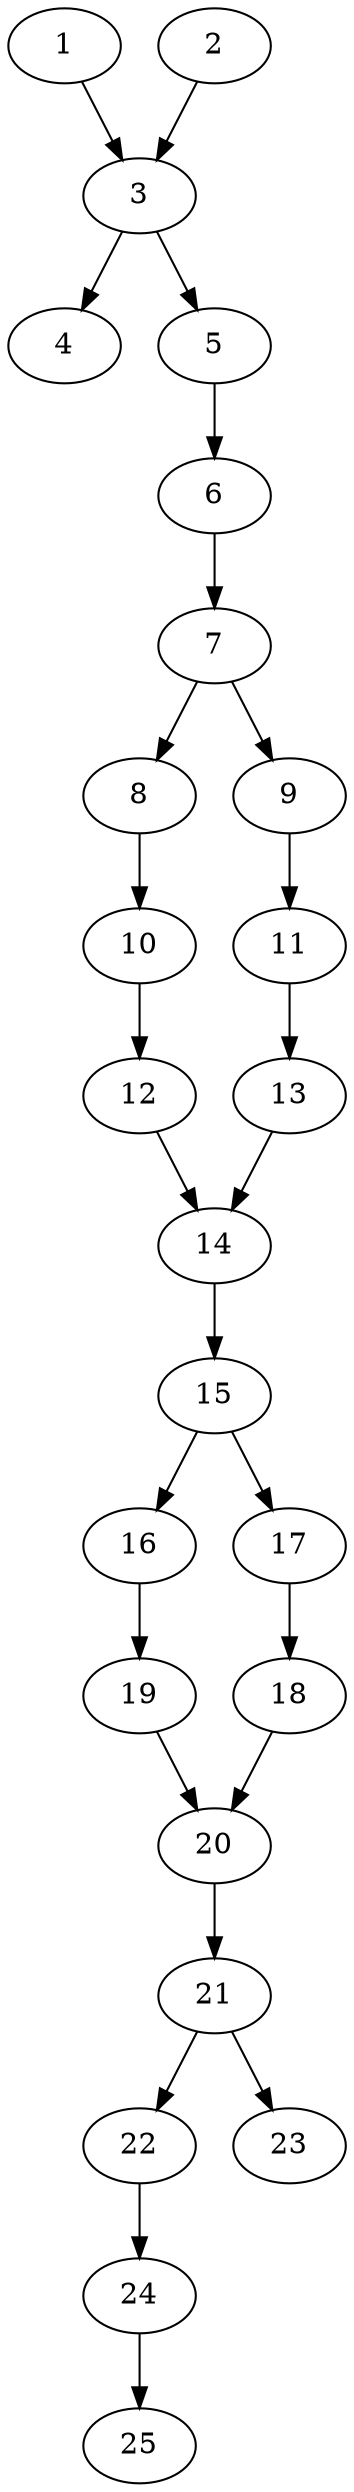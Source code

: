 // DAG automatically generated by daggen at Thu Oct  3 14:00:39 2019
// ./daggen --dot -n 25 --ccr 0.5 --fat 0.3 --regular 0.5 --density 0.6 --mindata 5242880 --maxdata 52428800 
digraph G {
  1 [size="93331456", alpha="0.03", expect_size="46665728"] 
  1 -> 3 [size ="46665728"]
  2 [size="66031616", alpha="0.03", expect_size="33015808"] 
  2 -> 3 [size ="33015808"]
  3 [size="104597504", alpha="0.13", expect_size="52298752"] 
  3 -> 4 [size ="52298752"]
  3 -> 5 [size ="52298752"]
  4 [size="39714816", alpha="0.01", expect_size="19857408"] 
  5 [size="72171520", alpha="0.12", expect_size="36085760"] 
  5 -> 6 [size ="36085760"]
  6 [size="21929984", alpha="0.16", expect_size="10964992"] 
  6 -> 7 [size ="10964992"]
  7 [size="65431552", alpha="0.16", expect_size="32715776"] 
  7 -> 8 [size ="32715776"]
  7 -> 9 [size ="32715776"]
  8 [size="33667072", alpha="0.16", expect_size="16833536"] 
  8 -> 10 [size ="16833536"]
  9 [size="25006080", alpha="0.05", expect_size="12503040"] 
  9 -> 11 [size ="12503040"]
  10 [size="61718528", alpha="0.11", expect_size="30859264"] 
  10 -> 12 [size ="30859264"]
  11 [size="53221376", alpha="0.16", expect_size="26610688"] 
  11 -> 13 [size ="26610688"]
  12 [size="69304320", alpha="0.16", expect_size="34652160"] 
  12 -> 14 [size ="34652160"]
  13 [size="85454848", alpha="0.13", expect_size="42727424"] 
  13 -> 14 [size ="42727424"]
  14 [size="51314688", alpha="0.13", expect_size="25657344"] 
  14 -> 15 [size ="25657344"]
  15 [size="57325568", alpha="0.13", expect_size="28662784"] 
  15 -> 16 [size ="28662784"]
  15 -> 17 [size ="28662784"]
  16 [size="20797440", alpha="0.07", expect_size="10398720"] 
  16 -> 19 [size ="10398720"]
  17 [size="95199232", alpha="0.14", expect_size="47599616"] 
  17 -> 18 [size ="47599616"]
  18 [size="74061824", alpha="0.02", expect_size="37030912"] 
  18 -> 20 [size ="37030912"]
  19 [size="53424128", alpha="0.08", expect_size="26712064"] 
  19 -> 20 [size ="26712064"]
  20 [size="76560384", alpha="0.11", expect_size="38280192"] 
  20 -> 21 [size ="38280192"]
  21 [size="34938880", alpha="0.11", expect_size="17469440"] 
  21 -> 22 [size ="17469440"]
  21 -> 23 [size ="17469440"]
  22 [size="18257920", alpha="0.03", expect_size="9128960"] 
  22 -> 24 [size ="9128960"]
  23 [size="94050304", alpha="0.15", expect_size="47025152"] 
  24 [size="63320064", alpha="0.13", expect_size="31660032"] 
  24 -> 25 [size ="31660032"]
  25 [size="28897280", alpha="0.04", expect_size="14448640"] 
}
